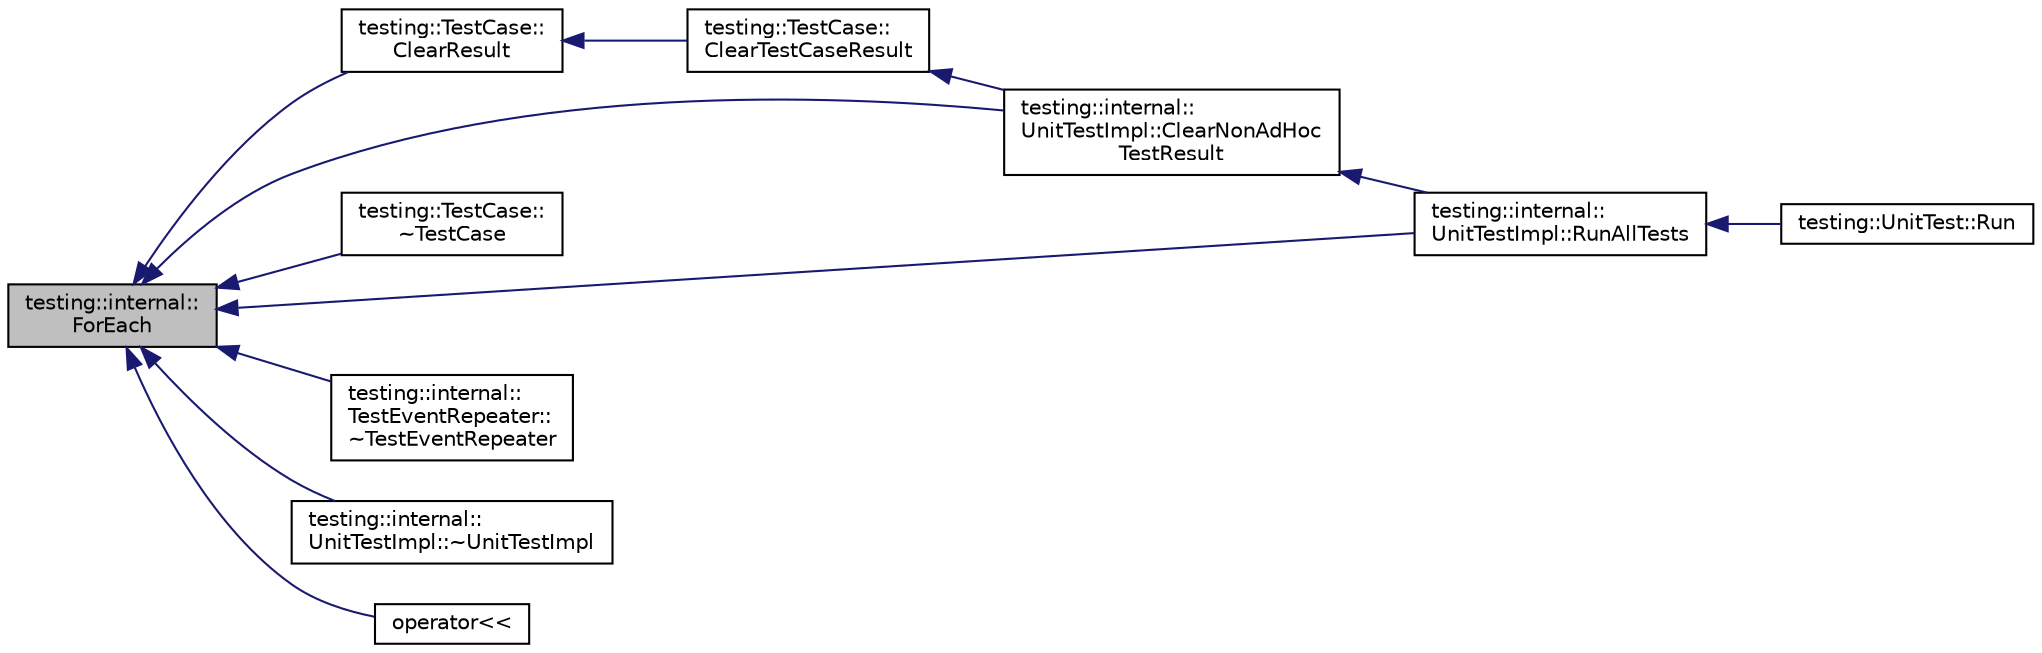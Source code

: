 digraph "testing::internal::ForEach"
{
  edge [fontname="Helvetica",fontsize="10",labelfontname="Helvetica",labelfontsize="10"];
  node [fontname="Helvetica",fontsize="10",shape=record];
  rankdir="LR";
  Node704 [label="testing::internal::\lForEach",height=0.2,width=0.4,color="black", fillcolor="grey75", style="filled", fontcolor="black"];
  Node704 -> Node705 [dir="back",color="midnightblue",fontsize="10",style="solid",fontname="Helvetica"];
  Node705 [label="testing::internal::\lUnitTestImpl::ClearNonAdHoc\lTestResult",height=0.2,width=0.4,color="black", fillcolor="white", style="filled",URL="$d7/dda/classtesting_1_1internal_1_1_unit_test_impl.html#a96c2a5b23541ef01020c402644563ba1"];
  Node705 -> Node706 [dir="back",color="midnightblue",fontsize="10",style="solid",fontname="Helvetica"];
  Node706 [label="testing::internal::\lUnitTestImpl::RunAllTests",height=0.2,width=0.4,color="black", fillcolor="white", style="filled",URL="$d7/dda/classtesting_1_1internal_1_1_unit_test_impl.html#a1fb6be9971f4768c4136a05aa9e7e375"];
  Node706 -> Node707 [dir="back",color="midnightblue",fontsize="10",style="solid",fontname="Helvetica"];
  Node707 [label="testing::UnitTest::Run",height=0.2,width=0.4,color="black", fillcolor="white", style="filled",URL="$d7/d47/classtesting_1_1_unit_test.html#a2febc800536b44500565f4c423f359d3"];
  Node704 -> Node708 [dir="back",color="midnightblue",fontsize="10",style="solid",fontname="Helvetica"];
  Node708 [label="testing::TestCase::\l~TestCase",height=0.2,width=0.4,color="black", fillcolor="white", style="filled",URL="$d0/dfa/classtesting_1_1_test_case.html#a96ab68dd1f8f64a7087ac34ff64a2e46"];
  Node704 -> Node709 [dir="back",color="midnightblue",fontsize="10",style="solid",fontname="Helvetica"];
  Node709 [label="testing::TestCase::\lClearResult",height=0.2,width=0.4,color="black", fillcolor="white", style="filled",URL="$d0/dfa/classtesting_1_1_test_case.html#a4d0498738f8903130a8d0400932e8b54"];
  Node709 -> Node710 [dir="back",color="midnightblue",fontsize="10",style="solid",fontname="Helvetica"];
  Node710 [label="testing::TestCase::\lClearTestCaseResult",height=0.2,width=0.4,color="black", fillcolor="white", style="filled",URL="$d0/dfa/classtesting_1_1_test_case.html#a1c05fe33863b79b1b1ed19e665a1cea7"];
  Node710 -> Node705 [dir="back",color="midnightblue",fontsize="10",style="solid",fontname="Helvetica"];
  Node704 -> Node711 [dir="back",color="midnightblue",fontsize="10",style="solid",fontname="Helvetica"];
  Node711 [label="testing::internal::\lTestEventRepeater::\l~TestEventRepeater",height=0.2,width=0.4,color="black", fillcolor="white", style="filled",URL="$d2/d7d/classtesting_1_1internal_1_1_test_event_repeater.html#a0f7129002fc4a33e29ce76a3b6df8d1b"];
  Node704 -> Node712 [dir="back",color="midnightblue",fontsize="10",style="solid",fontname="Helvetica"];
  Node712 [label="testing::internal::\lUnitTestImpl::~UnitTestImpl",height=0.2,width=0.4,color="black", fillcolor="white", style="filled",URL="$d7/dda/classtesting_1_1internal_1_1_unit_test_impl.html#ae8bfe40adf9772237ea51299af113575"];
  Node704 -> Node706 [dir="back",color="midnightblue",fontsize="10",style="solid",fontname="Helvetica"];
  Node704 -> Node713 [dir="back",color="midnightblue",fontsize="10",style="solid",fontname="Helvetica"];
  Node713 [label="operator\<\<",height=0.2,width=0.4,color="black", fillcolor="white", style="filled",URL="$df/d01/gtest__unittest_8cc.html#a5f23eac320bc1c1dcd3cec464e31b5c6"];
}
